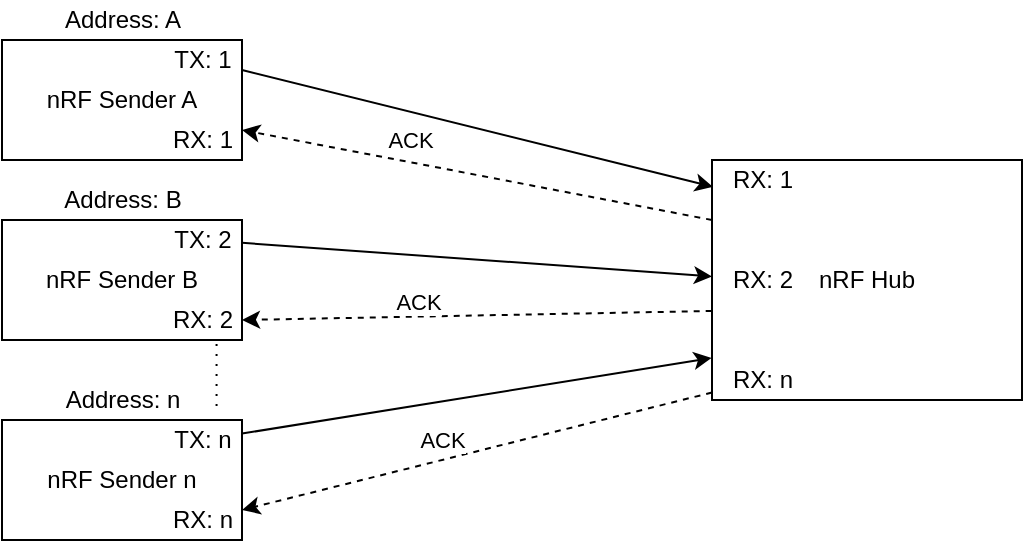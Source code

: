 <mxfile version="14.7.7" type="github">
  <diagram id="A4IyuPG652XMWRJrlPqJ" name="Page-1">
    <mxGraphModel dx="2017" dy="769" grid="1" gridSize="10" guides="1" tooltips="1" connect="1" arrows="1" fold="1" page="1" pageScale="1" pageWidth="850" pageHeight="1100" math="0" shadow="0">
      <root>
        <mxCell id="0" />
        <mxCell id="1" parent="0" />
        <mxCell id="AMxbkQby5Cz6vdSXOQPv-2" value="nRF Sender A" style="rounded=0;whiteSpace=wrap;html=1;align=center;" parent="1" vertex="1">
          <mxGeometry x="70" y="80" width="120" height="60" as="geometry" />
        </mxCell>
        <mxCell id="AMxbkQby5Cz6vdSXOQPv-3" value="Address: A" style="text;html=1;align=center;verticalAlign=middle;resizable=0;points=[];autosize=1;strokeColor=none;" parent="1" vertex="1">
          <mxGeometry x="95" y="60" width="70" height="20" as="geometry" />
        </mxCell>
        <mxCell id="xbEQKNHG6fYIvZJpdzs0-14" style="rounded=0;orthogonalLoop=1;jettySize=auto;html=1;entryX=0.011;entryY=0.672;entryDx=0;entryDy=0;entryPerimeter=0;endArrow=classic;endFill=1;" parent="1" source="AMxbkQby5Cz6vdSXOQPv-9" target="xbEQKNHG6fYIvZJpdzs0-11" edge="1">
          <mxGeometry relative="1" as="geometry" />
        </mxCell>
        <mxCell id="AMxbkQby5Cz6vdSXOQPv-9" value="TX: 1" style="text;html=1;align=center;verticalAlign=middle;resizable=0;points=[];autosize=1;strokeColor=none;" parent="1" vertex="1">
          <mxGeometry x="150" y="80" width="40" height="20" as="geometry" />
        </mxCell>
        <mxCell id="AMxbkQby5Cz6vdSXOQPv-10" value="RX: 1" style="text;html=1;align=center;verticalAlign=middle;resizable=0;points=[];autosize=1;strokeColor=none;" parent="1" vertex="1">
          <mxGeometry x="145" y="120" width="50" height="20" as="geometry" />
        </mxCell>
        <mxCell id="xbEQKNHG6fYIvZJpdzs0-3" style="edgeStyle=orthogonalEdgeStyle;rounded=0;orthogonalLoop=1;jettySize=auto;html=1;exitX=0.894;exitY=1.034;exitDx=0;exitDy=0;entryX=0.894;entryY=-0.057;entryDx=0;entryDy=0;endArrow=none;endFill=0;dashed=1;dashPattern=1 4;exitPerimeter=0;entryPerimeter=0;" parent="1" source="xbEQKNHG6fYIvZJpdzs0-1" target="xbEQKNHG6fYIvZJpdzs0-2" edge="1">
          <mxGeometry relative="1" as="geometry" />
        </mxCell>
        <mxCell id="xbEQKNHG6fYIvZJpdzs0-1" value="nRF Sender B" style="rounded=0;whiteSpace=wrap;html=1;align=center;" parent="1" vertex="1">
          <mxGeometry x="70" y="170" width="120" height="60" as="geometry" />
        </mxCell>
        <mxCell id="xbEQKNHG6fYIvZJpdzs0-2" value="nRF Sender n" style="rounded=0;whiteSpace=wrap;html=1;align=center;" parent="1" vertex="1">
          <mxGeometry x="70" y="270" width="120" height="60" as="geometry" />
        </mxCell>
        <mxCell id="xbEQKNHG6fYIvZJpdzs0-16" style="edgeStyle=none;rounded=0;orthogonalLoop=1;jettySize=auto;html=1;endArrow=classic;endFill=1;" parent="1" source="xbEQKNHG6fYIvZJpdzs0-4" target="xbEQKNHG6fYIvZJpdzs0-12" edge="1">
          <mxGeometry relative="1" as="geometry" />
        </mxCell>
        <mxCell id="xbEQKNHG6fYIvZJpdzs0-4" value="TX: 2" style="text;html=1;align=center;verticalAlign=middle;resizable=0;points=[];autosize=1;strokeColor=none;" parent="1" vertex="1">
          <mxGeometry x="150" y="170" width="40" height="20" as="geometry" />
        </mxCell>
        <mxCell id="xbEQKNHG6fYIvZJpdzs0-5" value="RX: 2" style="text;html=1;align=center;verticalAlign=middle;resizable=0;points=[];autosize=1;strokeColor=none;" parent="1" vertex="1">
          <mxGeometry x="145" y="210" width="50" height="20" as="geometry" />
        </mxCell>
        <mxCell id="xbEQKNHG6fYIvZJpdzs0-18" style="edgeStyle=none;rounded=0;orthogonalLoop=1;jettySize=auto;html=1;entryX=-0.003;entryY=-0.052;entryDx=0;entryDy=0;entryPerimeter=0;endArrow=classic;endFill=1;" parent="1" source="xbEQKNHG6fYIvZJpdzs0-6" target="xbEQKNHG6fYIvZJpdzs0-13" edge="1">
          <mxGeometry relative="1" as="geometry" />
        </mxCell>
        <mxCell id="xbEQKNHG6fYIvZJpdzs0-6" value="TX: n" style="text;html=1;align=center;verticalAlign=middle;resizable=0;points=[];autosize=1;strokeColor=none;" parent="1" vertex="1">
          <mxGeometry x="150" y="270" width="40" height="20" as="geometry" />
        </mxCell>
        <mxCell id="xbEQKNHG6fYIvZJpdzs0-7" value="RX: n" style="text;html=1;align=center;verticalAlign=middle;resizable=0;points=[];autosize=1;strokeColor=none;" parent="1" vertex="1">
          <mxGeometry x="145" y="310" width="50" height="20" as="geometry" />
        </mxCell>
        <mxCell id="xbEQKNHG6fYIvZJpdzs0-8" value="Address: B" style="text;html=1;align=center;verticalAlign=middle;resizable=0;points=[];autosize=1;strokeColor=none;" parent="1" vertex="1">
          <mxGeometry x="95" y="150" width="70" height="20" as="geometry" />
        </mxCell>
        <mxCell id="xbEQKNHG6fYIvZJpdzs0-9" value="Address: n" style="text;html=1;align=center;verticalAlign=middle;resizable=0;points=[];autosize=1;strokeColor=none;" parent="1" vertex="1">
          <mxGeometry x="95" y="250" width="70" height="20" as="geometry" />
        </mxCell>
        <mxCell id="xbEQKNHG6fYIvZJpdzs0-15" style="edgeStyle=none;rounded=0;orthogonalLoop=1;jettySize=auto;html=1;exitX=0;exitY=0.25;exitDx=0;exitDy=0;entryX=1;entryY=0.75;entryDx=0;entryDy=0;endArrow=classic;endFill=1;dashed=1;" parent="1" source="xbEQKNHG6fYIvZJpdzs0-10" target="AMxbkQby5Cz6vdSXOQPv-2" edge="1">
          <mxGeometry relative="1" as="geometry" />
        </mxCell>
        <mxCell id="eWyC0Qp_hFsdUCByXmqa-1" value="ACK" style="edgeLabel;html=1;align=center;verticalAlign=middle;resizable=0;points=[];" vertex="1" connectable="0" parent="xbEQKNHG6fYIvZJpdzs0-15">
          <mxGeometry x="0.284" y="1" relative="1" as="geometry">
            <mxPoint y="-12" as="offset" />
          </mxGeometry>
        </mxCell>
        <mxCell id="xbEQKNHG6fYIvZJpdzs0-17" style="edgeStyle=none;rounded=0;orthogonalLoop=1;jettySize=auto;html=1;exitX=-0.001;exitY=0.629;exitDx=0;exitDy=0;endArrow=classic;endFill=1;exitPerimeter=0;dashed=1;" parent="1" source="xbEQKNHG6fYIvZJpdzs0-10" edge="1">
          <mxGeometry relative="1" as="geometry">
            <mxPoint x="190" y="220" as="targetPoint" />
          </mxGeometry>
        </mxCell>
        <mxCell id="eWyC0Qp_hFsdUCByXmqa-2" value="ACK" style="edgeLabel;html=1;align=center;verticalAlign=middle;resizable=0;points=[];" vertex="1" connectable="0" parent="xbEQKNHG6fYIvZJpdzs0-17">
          <mxGeometry x="0.258" y="-4" relative="1" as="geometry">
            <mxPoint y="-4" as="offset" />
          </mxGeometry>
        </mxCell>
        <mxCell id="xbEQKNHG6fYIvZJpdzs0-10" value="nRF Hub" style="rounded=0;whiteSpace=wrap;html=1;" parent="1" vertex="1">
          <mxGeometry x="425" y="140" width="155" height="120" as="geometry" />
        </mxCell>
        <mxCell id="xbEQKNHG6fYIvZJpdzs0-11" value="RX: 1" style="text;html=1;align=center;verticalAlign=middle;resizable=0;points=[];autosize=1;strokeColor=none;" parent="1" vertex="1">
          <mxGeometry x="425" y="140" width="50" height="20" as="geometry" />
        </mxCell>
        <mxCell id="xbEQKNHG6fYIvZJpdzs0-12" value="RX: 2" style="text;html=1;align=center;verticalAlign=middle;resizable=0;points=[];autosize=1;strokeColor=none;" parent="1" vertex="1">
          <mxGeometry x="425" y="190" width="50" height="20" as="geometry" />
        </mxCell>
        <mxCell id="xbEQKNHG6fYIvZJpdzs0-19" style="edgeStyle=none;rounded=0;orthogonalLoop=1;jettySize=auto;html=1;endArrow=classic;endFill=1;entryX=1;entryY=0.75;entryDx=0;entryDy=0;dashed=1;" parent="1" source="xbEQKNHG6fYIvZJpdzs0-13" target="xbEQKNHG6fYIvZJpdzs0-2" edge="1">
          <mxGeometry relative="1" as="geometry" />
        </mxCell>
        <mxCell id="eWyC0Qp_hFsdUCByXmqa-3" value="ACK" style="edgeLabel;html=1;align=center;verticalAlign=middle;resizable=0;points=[];" vertex="1" connectable="0" parent="xbEQKNHG6fYIvZJpdzs0-19">
          <mxGeometry x="0.239" y="2" relative="1" as="geometry">
            <mxPoint x="10" y="-15" as="offset" />
          </mxGeometry>
        </mxCell>
        <mxCell id="xbEQKNHG6fYIvZJpdzs0-13" value="RX: n" style="text;html=1;align=center;verticalAlign=middle;resizable=0;points=[];autosize=1;strokeColor=none;" parent="1" vertex="1">
          <mxGeometry x="425" y="240" width="50" height="20" as="geometry" />
        </mxCell>
      </root>
    </mxGraphModel>
  </diagram>
</mxfile>

